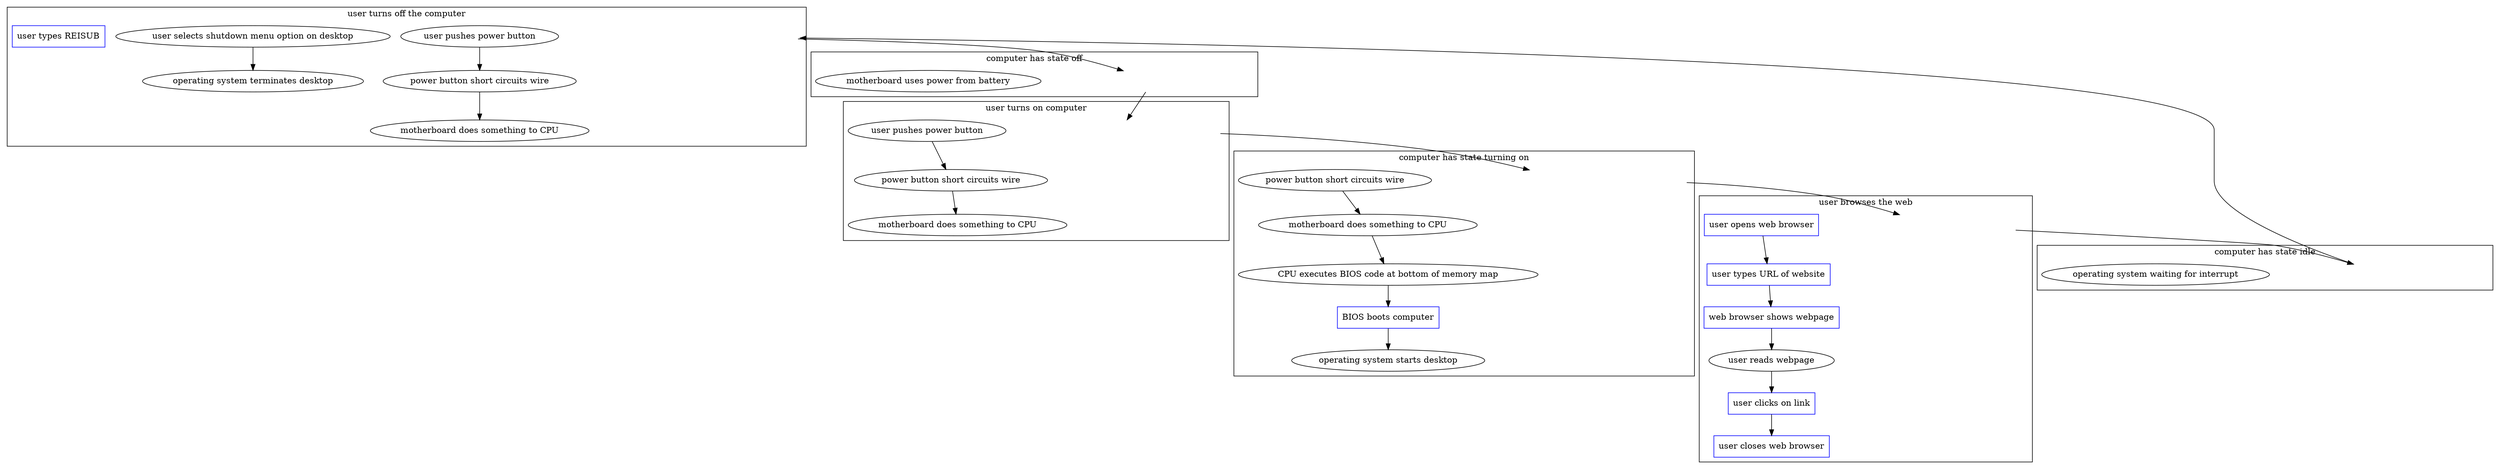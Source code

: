 strict digraph {
	graph [compound=true];
	node [label="\N"];
	subgraph cluster_user_storyuser_turns_off_the_computer {
		graph [label="user turns off the computer"];
		user_storyuser_turns_off_the_computer	[style=invis];
		user_storyuser_turns_off_the_computeruser_pushes_power_button	[label="user pushes power button"];
		user_storyuser_turns_off_the_computerpower_button_short_circuits_wire	[label="power button short circuits wire"];
		user_storyuser_turns_off_the_computeruser_pushes_power_button -> user_storyuser_turns_off_the_computerpower_button_short_circuits_wire;
		user_storyuser_turns_off_the_computermotherboard_does_something_to_CPU	[label="motherboard does something to CPU"];
		user_storyuser_turns_off_the_computerpower_button_short_circuits_wire -> user_storyuser_turns_off_the_computermotherboard_does_something_to_CPU;
		user_storyuser_turns_off_the_computeruser_selects_shutdown_menu_option_on_desktop	[label="user selects shutdown menu option on desktop"];
		user_storyuser_turns_off_the_computeroperating_system_terminates_desktop	[label="operating system terminates desktop"];
		user_storyuser_turns_off_the_computeruser_selects_shutdown_menu_option_on_desktop -> user_storyuser_turns_off_the_computeroperating_system_terminates_desktop;
		user_storyuser_turns_off_the_computeruser_types_REISUB	[color=blue,
			href="user_story_user_turns.svg",
			label="user types REISUB",
			shape=rectangle];
	}
	subgraph cluster_user_storycomputer_has_state_off {
		graph [label="computer has state off"];
		user_storycomputer_has_state_off	[style=invis];
		user_storycomputer_has_state_offmotherboard_uses_power_from_battery	[label="motherboard uses power from battery"];
	}
	subgraph cluster_user_storycomputer_has_state_turning_on {
		graph [label="computer has state turning on"];
		user_storycomputer_has_state_turning_on	[style=invis];
		user_storycomputer_has_state_turning_onpower_button_short_circuits_wire	[label="power button short circuits wire"];
		user_storycomputer_has_state_turning_onmotherboard_does_something_to_CPU	[label="motherboard does something to CPU"];
		user_storycomputer_has_state_turning_onpower_button_short_circuits_wire -> user_storycomputer_has_state_turning_onmotherboard_does_something_to_CPU;
		user_storycomputer_has_state_turning_onCPU_executes_BIOS_code_at_bottom_of_memory_map	[label="CPU executes BIOS code at bottom of memory map"];
		user_storycomputer_has_state_turning_onmotherboard_does_something_to_CPU -> user_storycomputer_has_state_turning_onCPU_executes_BIOS_code_at_bottom_of_memory_map;
		user_storycomputer_has_state_turning_onBIOS_boots_computer	[color=blue,
			href="user_story_computer_h.svg",
			label="BIOS boots computer",
			shape=rectangle];
		user_storycomputer_has_state_turning_onCPU_executes_BIOS_code_at_bottom_of_memory_map -> user_storycomputer_has_state_turning_onBIOS_boots_computer;
		user_storycomputer_has_state_turning_onoperating_system_starts_desktop	[label="operating system starts desktop"];
		user_storycomputer_has_state_turning_onBIOS_boots_computer -> user_storycomputer_has_state_turning_onoperating_system_starts_desktop;
	}
	subgraph cluster_user_storyuser_turns_on_computer {
		graph [label="user turns on computer"];
		user_storyuser_turns_on_computer	[style=invis];
		user_storyuser_turns_on_computeruser_pushes_power_button	[label="user pushes power button"];
		user_storyuser_turns_on_computerpower_button_short_circuits_wire	[label="power button short circuits wire"];
		user_storyuser_turns_on_computeruser_pushes_power_button -> user_storyuser_turns_on_computerpower_button_short_circuits_wire;
		user_storyuser_turns_on_computermotherboard_does_something_to_CPU	[label="motherboard does something to CPU"];
		user_storyuser_turns_on_computerpower_button_short_circuits_wire -> user_storyuser_turns_on_computermotherboard_does_something_to_CPU;
	}
	subgraph cluster_user_storycomputer_has_state_idle {
		graph [label="computer has state idle"];
		user_storycomputer_has_state_idle	[style=invis];
		user_storycomputer_has_state_idleoperating_system_waiting_for_interrupt	[label="operating system waiting for interrupt"];
	}
	subgraph cluster_user_storyuser_browses_the_web {
		graph [label="user browses the web"];
		user_storyuser_browses_the_web	[style=invis];
		user_storyuser_browses_the_webuser_opens_web_browser	[color=blue,
			href="user_story_user_brows.svg",
			label="user opens web browser",
			shape=rectangle];
		user_storyuser_browses_the_webuser_types_URL_of_website	[color=blue,
			href="user_story_user_brows.svg",
			label="user types URL of website",
			shape=rectangle];
		user_storyuser_browses_the_webuser_opens_web_browser -> user_storyuser_browses_the_webuser_types_URL_of_website;
		user_storyuser_browses_the_webweb_browser_shows_webpage	[color=blue,
			href="user_story_user_brows.svg",
			label="web browser shows webpage",
			shape=rectangle];
		user_storyuser_browses_the_webuser_types_URL_of_website -> user_storyuser_browses_the_webweb_browser_shows_webpage;
		user_storyuser_browses_the_webuser_reads_webpage	[label="user reads webpage"];
		user_storyuser_browses_the_webweb_browser_shows_webpage -> user_storyuser_browses_the_webuser_reads_webpage;
		user_storyuser_browses_the_webuser_clicks_on_link	[color=blue,
			href="user_story_user_brows.svg",
			label="user clicks on link",
			shape=rectangle];
		user_storyuser_browses_the_webuser_reads_webpage -> user_storyuser_browses_the_webuser_clicks_on_link;
		user_storyuser_browses_the_webuser_closes_web_browser	[color=blue,
			href="user_story_user_brows.svg",
			label="user closes web browser",
			shape=rectangle];
		user_storyuser_browses_the_webuser_clicks_on_link -> user_storyuser_browses_the_webuser_closes_web_browser;
	}
	user_storycomputer_has_state_off -> user_storyuser_turns_on_computer;
	user_storyuser_turns_on_computer -> user_storycomputer_has_state_turning_on;
	user_storycomputer_has_state_turning_on -> user_storyuser_browses_the_web;
	user_storyuser_browses_the_web -> user_storycomputer_has_state_idle;
	user_storycomputer_has_state_idle -> user_storyuser_turns_off_the_computer;
	user_storyuser_turns_off_the_computer -> user_storycomputer_has_state_off;
}
